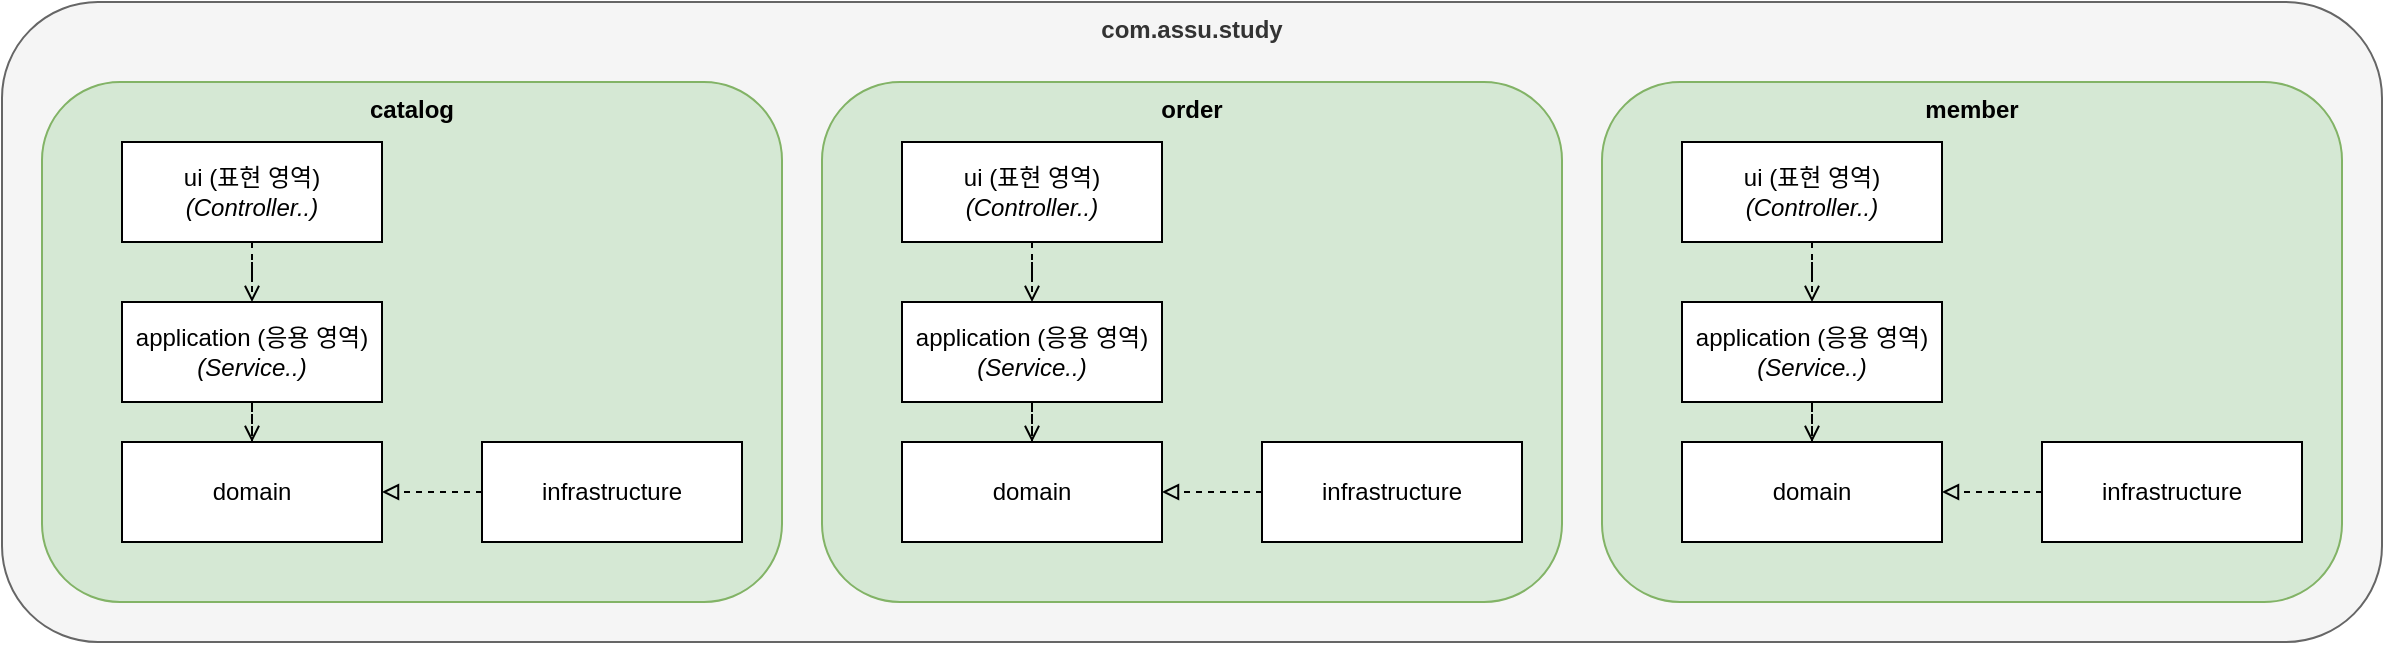 <mxfile version="24.4.0" type="device">
  <diagram name="페이지-1" id="1fIYmPVoGqOGr6b9jZ_N">
    <mxGraphModel dx="1570" dy="829" grid="1" gridSize="10" guides="1" tooltips="1" connect="1" arrows="1" fold="1" page="1" pageScale="1" pageWidth="827" pageHeight="1169" math="0" shadow="0">
      <root>
        <mxCell id="0" />
        <mxCell id="1" parent="0" />
        <mxCell id="kdxF6BJ3II5lzEvQbHgq-1" value="com.assu.study" style="rounded=1;whiteSpace=wrap;html=1;verticalAlign=top;fontStyle=1;fillColor=#f5f5f5;fontColor=#333333;strokeColor=#666666;" vertex="1" parent="1">
          <mxGeometry x="20" y="19" width="1190" height="320" as="geometry" />
        </mxCell>
        <mxCell id="kdxF6BJ3II5lzEvQbHgq-9" value="catalog" style="rounded=1;whiteSpace=wrap;html=1;verticalAlign=top;fontStyle=1;fillColor=#d5e8d4;strokeColor=#82b366;" vertex="1" parent="1">
          <mxGeometry x="40" y="59" width="370" height="260" as="geometry" />
        </mxCell>
        <mxCell id="kdxF6BJ3II5lzEvQbHgq-2" style="edgeStyle=orthogonalEdgeStyle;rounded=0;orthogonalLoop=1;jettySize=auto;html=1;entryX=0.5;entryY=0;entryDx=0;entryDy=0;dashed=1;endArrow=open;endFill=0;" edge="1" parent="1" source="kdxF6BJ3II5lzEvQbHgq-3" target="kdxF6BJ3II5lzEvQbHgq-5">
          <mxGeometry relative="1" as="geometry" />
        </mxCell>
        <mxCell id="kdxF6BJ3II5lzEvQbHgq-3" value="ui (표현 영역)&lt;br&gt;&lt;i&gt;(Controller..)&lt;/i&gt;" style="rounded=0;whiteSpace=wrap;html=1;" vertex="1" parent="1">
          <mxGeometry x="80" y="89" width="130" height="50" as="geometry" />
        </mxCell>
        <mxCell id="kdxF6BJ3II5lzEvQbHgq-4" style="edgeStyle=orthogonalEdgeStyle;rounded=0;orthogonalLoop=1;jettySize=auto;html=1;entryX=0.5;entryY=0;entryDx=0;entryDy=0;dashed=1;endArrow=open;endFill=0;" edge="1" parent="1" source="kdxF6BJ3II5lzEvQbHgq-5" target="kdxF6BJ3II5lzEvQbHgq-6">
          <mxGeometry relative="1" as="geometry" />
        </mxCell>
        <mxCell id="kdxF6BJ3II5lzEvQbHgq-5" value="application (응용 영역)&lt;div&gt;&lt;i&gt;(Service..)&lt;/i&gt;&lt;/div&gt;" style="rounded=0;whiteSpace=wrap;html=1;" vertex="1" parent="1">
          <mxGeometry x="80" y="169" width="130" height="50" as="geometry" />
        </mxCell>
        <mxCell id="kdxF6BJ3II5lzEvQbHgq-6" value="domain" style="rounded=0;whiteSpace=wrap;html=1;" vertex="1" parent="1">
          <mxGeometry x="80" y="239" width="130" height="50" as="geometry" />
        </mxCell>
        <mxCell id="kdxF6BJ3II5lzEvQbHgq-7" style="edgeStyle=orthogonalEdgeStyle;rounded=0;orthogonalLoop=1;jettySize=auto;html=1;entryX=1;entryY=0.5;entryDx=0;entryDy=0;dashed=1;endArrow=block;endFill=0;" edge="1" parent="1" source="kdxF6BJ3II5lzEvQbHgq-8" target="kdxF6BJ3II5lzEvQbHgq-6">
          <mxGeometry relative="1" as="geometry" />
        </mxCell>
        <mxCell id="kdxF6BJ3II5lzEvQbHgq-8" value="infrastructure" style="rounded=0;whiteSpace=wrap;html=1;" vertex="1" parent="1">
          <mxGeometry x="260" y="239" width="130" height="50" as="geometry" />
        </mxCell>
        <mxCell id="kdxF6BJ3II5lzEvQbHgq-10" value="order" style="rounded=1;whiteSpace=wrap;html=1;verticalAlign=top;fontStyle=1;fillColor=#d5e8d4;strokeColor=#82b366;" vertex="1" parent="1">
          <mxGeometry x="430" y="59" width="370" height="260" as="geometry" />
        </mxCell>
        <mxCell id="kdxF6BJ3II5lzEvQbHgq-11" style="edgeStyle=orthogonalEdgeStyle;rounded=0;orthogonalLoop=1;jettySize=auto;html=1;entryX=0.5;entryY=0;entryDx=0;entryDy=0;dashed=1;endArrow=open;endFill=0;" edge="1" parent="1" source="kdxF6BJ3II5lzEvQbHgq-12" target="kdxF6BJ3II5lzEvQbHgq-14">
          <mxGeometry relative="1" as="geometry" />
        </mxCell>
        <mxCell id="kdxF6BJ3II5lzEvQbHgq-12" value="ui (표현 영역)&lt;br&gt;&lt;i&gt;(Controller..)&lt;/i&gt;" style="rounded=0;whiteSpace=wrap;html=1;" vertex="1" parent="1">
          <mxGeometry x="470" y="89" width="130" height="50" as="geometry" />
        </mxCell>
        <mxCell id="kdxF6BJ3II5lzEvQbHgq-13" style="edgeStyle=orthogonalEdgeStyle;rounded=0;orthogonalLoop=1;jettySize=auto;html=1;entryX=0.5;entryY=0;entryDx=0;entryDy=0;dashed=1;endArrow=open;endFill=0;" edge="1" parent="1" source="kdxF6BJ3II5lzEvQbHgq-14" target="kdxF6BJ3II5lzEvQbHgq-15">
          <mxGeometry relative="1" as="geometry" />
        </mxCell>
        <mxCell id="kdxF6BJ3II5lzEvQbHgq-14" value="application (응용 영역)&lt;div&gt;&lt;i&gt;(Service..)&lt;/i&gt;&lt;/div&gt;" style="rounded=0;whiteSpace=wrap;html=1;" vertex="1" parent="1">
          <mxGeometry x="470" y="169" width="130" height="50" as="geometry" />
        </mxCell>
        <mxCell id="kdxF6BJ3II5lzEvQbHgq-15" value="domain" style="rounded=0;whiteSpace=wrap;html=1;" vertex="1" parent="1">
          <mxGeometry x="470" y="239" width="130" height="50" as="geometry" />
        </mxCell>
        <mxCell id="kdxF6BJ3II5lzEvQbHgq-16" style="edgeStyle=orthogonalEdgeStyle;rounded=0;orthogonalLoop=1;jettySize=auto;html=1;entryX=1;entryY=0.5;entryDx=0;entryDy=0;dashed=1;endArrow=block;endFill=0;" edge="1" parent="1" source="kdxF6BJ3II5lzEvQbHgq-17" target="kdxF6BJ3II5lzEvQbHgq-15">
          <mxGeometry relative="1" as="geometry" />
        </mxCell>
        <mxCell id="kdxF6BJ3II5lzEvQbHgq-17" value="infrastructure" style="rounded=0;whiteSpace=wrap;html=1;" vertex="1" parent="1">
          <mxGeometry x="650" y="239" width="130" height="50" as="geometry" />
        </mxCell>
        <mxCell id="kdxF6BJ3II5lzEvQbHgq-18" value="member" style="rounded=1;whiteSpace=wrap;html=1;verticalAlign=top;fontStyle=1;fillColor=#d5e8d4;strokeColor=#82b366;" vertex="1" parent="1">
          <mxGeometry x="820" y="59" width="370" height="260" as="geometry" />
        </mxCell>
        <mxCell id="kdxF6BJ3II5lzEvQbHgq-19" style="edgeStyle=orthogonalEdgeStyle;rounded=0;orthogonalLoop=1;jettySize=auto;html=1;entryX=0.5;entryY=0;entryDx=0;entryDy=0;dashed=1;endArrow=open;endFill=0;" edge="1" parent="1" source="kdxF6BJ3II5lzEvQbHgq-20" target="kdxF6BJ3II5lzEvQbHgq-22">
          <mxGeometry relative="1" as="geometry" />
        </mxCell>
        <mxCell id="kdxF6BJ3II5lzEvQbHgq-20" value="ui (표현 영역)&lt;br&gt;&lt;i&gt;(Controller..)&lt;/i&gt;" style="rounded=0;whiteSpace=wrap;html=1;" vertex="1" parent="1">
          <mxGeometry x="860" y="89" width="130" height="50" as="geometry" />
        </mxCell>
        <mxCell id="kdxF6BJ3II5lzEvQbHgq-21" style="edgeStyle=orthogonalEdgeStyle;rounded=0;orthogonalLoop=1;jettySize=auto;html=1;entryX=0.5;entryY=0;entryDx=0;entryDy=0;dashed=1;endArrow=open;endFill=0;" edge="1" parent="1" source="kdxF6BJ3II5lzEvQbHgq-22" target="kdxF6BJ3II5lzEvQbHgq-23">
          <mxGeometry relative="1" as="geometry" />
        </mxCell>
        <mxCell id="kdxF6BJ3II5lzEvQbHgq-22" value="application (응용 영역)&lt;div&gt;&lt;i&gt;(Service..)&lt;/i&gt;&lt;/div&gt;" style="rounded=0;whiteSpace=wrap;html=1;" vertex="1" parent="1">
          <mxGeometry x="860" y="169" width="130" height="50" as="geometry" />
        </mxCell>
        <mxCell id="kdxF6BJ3II5lzEvQbHgq-23" value="domain" style="rounded=0;whiteSpace=wrap;html=1;" vertex="1" parent="1">
          <mxGeometry x="860" y="239" width="130" height="50" as="geometry" />
        </mxCell>
        <mxCell id="kdxF6BJ3II5lzEvQbHgq-24" style="edgeStyle=orthogonalEdgeStyle;rounded=0;orthogonalLoop=1;jettySize=auto;html=1;entryX=1;entryY=0.5;entryDx=0;entryDy=0;dashed=1;endArrow=block;endFill=0;" edge="1" parent="1" source="kdxF6BJ3II5lzEvQbHgq-25" target="kdxF6BJ3II5lzEvQbHgq-23">
          <mxGeometry relative="1" as="geometry" />
        </mxCell>
        <mxCell id="kdxF6BJ3II5lzEvQbHgq-25" value="infrastructure" style="rounded=0;whiteSpace=wrap;html=1;" vertex="1" parent="1">
          <mxGeometry x="1040" y="239" width="130" height="50" as="geometry" />
        </mxCell>
      </root>
    </mxGraphModel>
  </diagram>
</mxfile>
